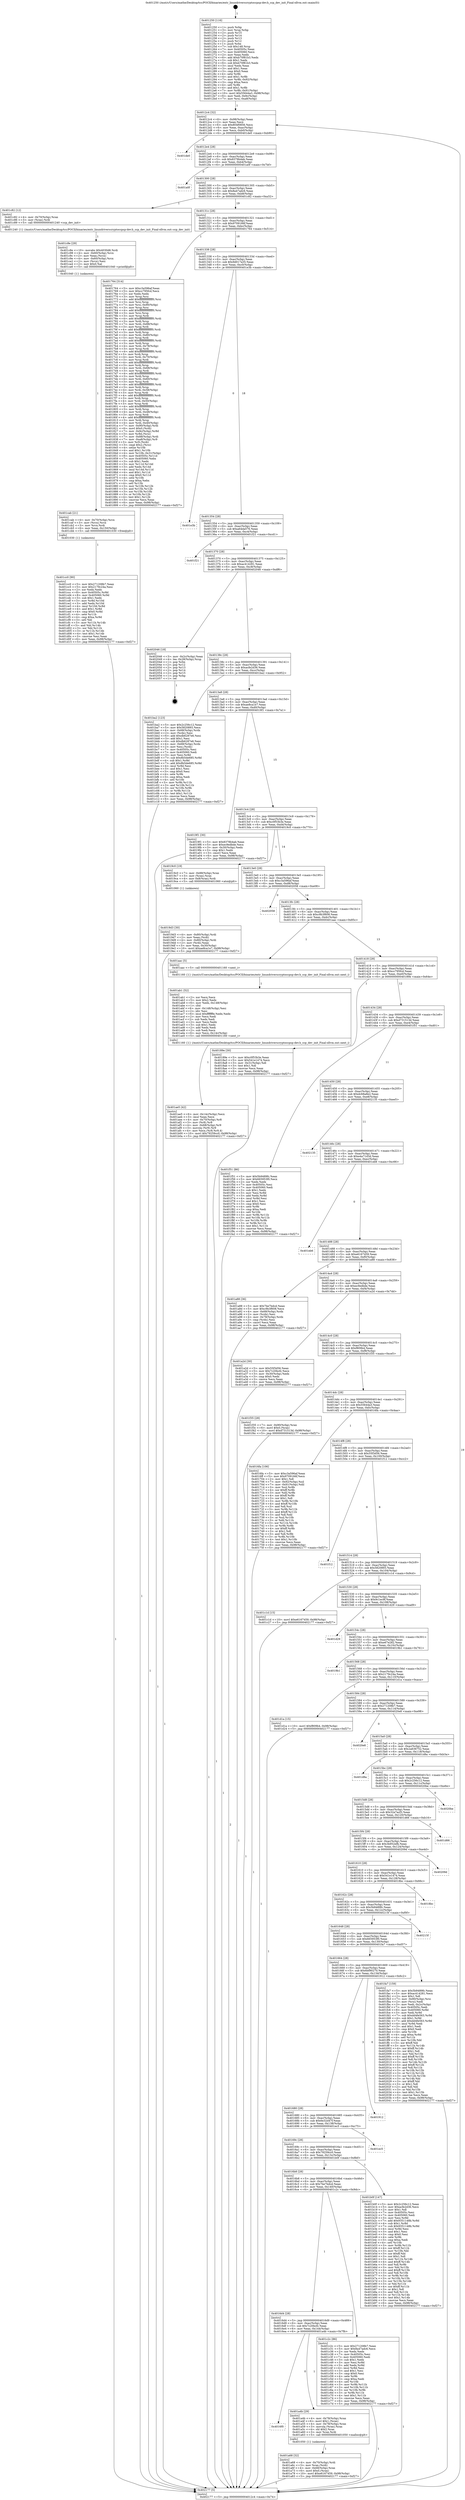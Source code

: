 digraph "0x401250" {
  label = "0x401250 (/mnt/c/Users/mathe/Desktop/tcc/POCII/binaries/extr_linuxdriverscryptoccpsp-dev.h_ccp_dev_init_Final-ollvm.out::main(0))"
  labelloc = "t"
  node[shape=record]

  Entry [label="",width=0.3,height=0.3,shape=circle,fillcolor=black,style=filled]
  "0x4012c4" [label="{
     0x4012c4 [32]\l
     | [instrs]\l
     &nbsp;&nbsp;0x4012c4 \<+6\>: mov -0x98(%rbp),%eax\l
     &nbsp;&nbsp;0x4012ca \<+2\>: mov %eax,%ecx\l
     &nbsp;&nbsp;0x4012cc \<+6\>: sub $0x804f0856,%ecx\l
     &nbsp;&nbsp;0x4012d2 \<+6\>: mov %eax,-0xac(%rbp)\l
     &nbsp;&nbsp;0x4012d8 \<+6\>: mov %ecx,-0xb0(%rbp)\l
     &nbsp;&nbsp;0x4012de \<+6\>: je 0000000000401de0 \<main+0xb90\>\l
  }"]
  "0x401de0" [label="{
     0x401de0\l
  }", style=dashed]
  "0x4012e4" [label="{
     0x4012e4 [28]\l
     | [instrs]\l
     &nbsp;&nbsp;0x4012e4 \<+5\>: jmp 00000000004012e9 \<main+0x99\>\l
     &nbsp;&nbsp;0x4012e9 \<+6\>: mov -0xac(%rbp),%eax\l
     &nbsp;&nbsp;0x4012ef \<+5\>: sub $0x8378b4ab,%eax\l
     &nbsp;&nbsp;0x4012f4 \<+6\>: mov %eax,-0xb4(%rbp)\l
     &nbsp;&nbsp;0x4012fa \<+6\>: je 0000000000401a0f \<main+0x7bf\>\l
  }"]
  Exit [label="",width=0.3,height=0.3,shape=circle,fillcolor=black,style=filled,peripheries=2]
  "0x401a0f" [label="{
     0x401a0f\l
  }", style=dashed]
  "0x401300" [label="{
     0x401300 [28]\l
     | [instrs]\l
     &nbsp;&nbsp;0x401300 \<+5\>: jmp 0000000000401305 \<main+0xb5\>\l
     &nbsp;&nbsp;0x401305 \<+6\>: mov -0xac(%rbp),%eax\l
     &nbsp;&nbsp;0x40130b \<+5\>: sub $0x8a47adc6,%eax\l
     &nbsp;&nbsp;0x401310 \<+6\>: mov %eax,-0xb8(%rbp)\l
     &nbsp;&nbsp;0x401316 \<+6\>: je 0000000000401c82 \<main+0xa32\>\l
  }"]
  "0x401cc0" [label="{
     0x401cc0 [90]\l
     | [instrs]\l
     &nbsp;&nbsp;0x401cc0 \<+5\>: mov $0x271208b7,%eax\l
     &nbsp;&nbsp;0x401cc5 \<+5\>: mov $0x2179c24a,%esi\l
     &nbsp;&nbsp;0x401cca \<+2\>: xor %edx,%edx\l
     &nbsp;&nbsp;0x401ccc \<+8\>: mov 0x40505c,%r8d\l
     &nbsp;&nbsp;0x401cd4 \<+8\>: mov 0x405060,%r9d\l
     &nbsp;&nbsp;0x401cdc \<+3\>: sub $0x1,%edx\l
     &nbsp;&nbsp;0x401cdf \<+3\>: mov %r8d,%r10d\l
     &nbsp;&nbsp;0x401ce2 \<+3\>: add %edx,%r10d\l
     &nbsp;&nbsp;0x401ce5 \<+4\>: imul %r10d,%r8d\l
     &nbsp;&nbsp;0x401ce9 \<+4\>: and $0x1,%r8d\l
     &nbsp;&nbsp;0x401ced \<+4\>: cmp $0x0,%r8d\l
     &nbsp;&nbsp;0x401cf1 \<+4\>: sete %r11b\l
     &nbsp;&nbsp;0x401cf5 \<+4\>: cmp $0xa,%r9d\l
     &nbsp;&nbsp;0x401cf9 \<+3\>: setl %bl\l
     &nbsp;&nbsp;0x401cfc \<+3\>: mov %r11b,%r14b\l
     &nbsp;&nbsp;0x401cff \<+3\>: and %bl,%r14b\l
     &nbsp;&nbsp;0x401d02 \<+3\>: xor %bl,%r11b\l
     &nbsp;&nbsp;0x401d05 \<+3\>: or %r11b,%r14b\l
     &nbsp;&nbsp;0x401d08 \<+4\>: test $0x1,%r14b\l
     &nbsp;&nbsp;0x401d0c \<+3\>: cmovne %esi,%eax\l
     &nbsp;&nbsp;0x401d0f \<+6\>: mov %eax,-0x98(%rbp)\l
     &nbsp;&nbsp;0x401d15 \<+5\>: jmp 0000000000402177 \<main+0xf27\>\l
  }"]
  "0x401c82" [label="{
     0x401c82 [12]\l
     | [instrs]\l
     &nbsp;&nbsp;0x401c82 \<+4\>: mov -0x70(%rbp),%rax\l
     &nbsp;&nbsp;0x401c86 \<+3\>: mov (%rax),%rdi\l
     &nbsp;&nbsp;0x401c89 \<+5\>: call 0000000000401240 \<ccp_dev_init\>\l
     | [calls]\l
     &nbsp;&nbsp;0x401240 \{1\} (/mnt/c/Users/mathe/Desktop/tcc/POCII/binaries/extr_linuxdriverscryptoccpsp-dev.h_ccp_dev_init_Final-ollvm.out::ccp_dev_init)\l
  }"]
  "0x40131c" [label="{
     0x40131c [28]\l
     | [instrs]\l
     &nbsp;&nbsp;0x40131c \<+5\>: jmp 0000000000401321 \<main+0xd1\>\l
     &nbsp;&nbsp;0x401321 \<+6\>: mov -0xac(%rbp),%eax\l
     &nbsp;&nbsp;0x401327 \<+5\>: sub $0x9709166f,%eax\l
     &nbsp;&nbsp;0x40132c \<+6\>: mov %eax,-0xbc(%rbp)\l
     &nbsp;&nbsp;0x401332 \<+6\>: je 0000000000401764 \<main+0x514\>\l
  }"]
  "0x401cab" [label="{
     0x401cab [21]\l
     | [instrs]\l
     &nbsp;&nbsp;0x401cab \<+4\>: mov -0x70(%rbp),%rcx\l
     &nbsp;&nbsp;0x401caf \<+3\>: mov (%rcx),%rcx\l
     &nbsp;&nbsp;0x401cb2 \<+3\>: mov %rcx,%rdi\l
     &nbsp;&nbsp;0x401cb5 \<+6\>: mov %eax,-0x150(%rbp)\l
     &nbsp;&nbsp;0x401cbb \<+5\>: call 0000000000401030 \<free@plt\>\l
     | [calls]\l
     &nbsp;&nbsp;0x401030 \{1\} (unknown)\l
  }"]
  "0x401764" [label="{
     0x401764 [314]\l
     | [instrs]\l
     &nbsp;&nbsp;0x401764 \<+5\>: mov $0xc3a596af,%eax\l
     &nbsp;&nbsp;0x401769 \<+5\>: mov $0xcc795fcd,%ecx\l
     &nbsp;&nbsp;0x40176e \<+2\>: xor %edx,%edx\l
     &nbsp;&nbsp;0x401770 \<+3\>: mov %rsp,%rsi\l
     &nbsp;&nbsp;0x401773 \<+4\>: add $0xfffffffffffffff0,%rsi\l
     &nbsp;&nbsp;0x401777 \<+3\>: mov %rsi,%rsp\l
     &nbsp;&nbsp;0x40177a \<+7\>: mov %rsi,-0x90(%rbp)\l
     &nbsp;&nbsp;0x401781 \<+3\>: mov %rsp,%rsi\l
     &nbsp;&nbsp;0x401784 \<+4\>: add $0xfffffffffffffff0,%rsi\l
     &nbsp;&nbsp;0x401788 \<+3\>: mov %rsi,%rsp\l
     &nbsp;&nbsp;0x40178b \<+3\>: mov %rsp,%rdi\l
     &nbsp;&nbsp;0x40178e \<+4\>: add $0xfffffffffffffff0,%rdi\l
     &nbsp;&nbsp;0x401792 \<+3\>: mov %rdi,%rsp\l
     &nbsp;&nbsp;0x401795 \<+7\>: mov %rdi,-0x88(%rbp)\l
     &nbsp;&nbsp;0x40179c \<+3\>: mov %rsp,%rdi\l
     &nbsp;&nbsp;0x40179f \<+4\>: add $0xfffffffffffffff0,%rdi\l
     &nbsp;&nbsp;0x4017a3 \<+3\>: mov %rdi,%rsp\l
     &nbsp;&nbsp;0x4017a6 \<+4\>: mov %rdi,-0x80(%rbp)\l
     &nbsp;&nbsp;0x4017aa \<+3\>: mov %rsp,%rdi\l
     &nbsp;&nbsp;0x4017ad \<+4\>: add $0xfffffffffffffff0,%rdi\l
     &nbsp;&nbsp;0x4017b1 \<+3\>: mov %rdi,%rsp\l
     &nbsp;&nbsp;0x4017b4 \<+4\>: mov %rdi,-0x78(%rbp)\l
     &nbsp;&nbsp;0x4017b8 \<+3\>: mov %rsp,%rdi\l
     &nbsp;&nbsp;0x4017bb \<+4\>: add $0xfffffffffffffff0,%rdi\l
     &nbsp;&nbsp;0x4017bf \<+3\>: mov %rdi,%rsp\l
     &nbsp;&nbsp;0x4017c2 \<+4\>: mov %rdi,-0x70(%rbp)\l
     &nbsp;&nbsp;0x4017c6 \<+3\>: mov %rsp,%rdi\l
     &nbsp;&nbsp;0x4017c9 \<+4\>: add $0xfffffffffffffff0,%rdi\l
     &nbsp;&nbsp;0x4017cd \<+3\>: mov %rdi,%rsp\l
     &nbsp;&nbsp;0x4017d0 \<+4\>: mov %rdi,-0x68(%rbp)\l
     &nbsp;&nbsp;0x4017d4 \<+3\>: mov %rsp,%rdi\l
     &nbsp;&nbsp;0x4017d7 \<+4\>: add $0xfffffffffffffff0,%rdi\l
     &nbsp;&nbsp;0x4017db \<+3\>: mov %rdi,%rsp\l
     &nbsp;&nbsp;0x4017de \<+4\>: mov %rdi,-0x60(%rbp)\l
     &nbsp;&nbsp;0x4017e2 \<+3\>: mov %rsp,%rdi\l
     &nbsp;&nbsp;0x4017e5 \<+4\>: add $0xfffffffffffffff0,%rdi\l
     &nbsp;&nbsp;0x4017e9 \<+3\>: mov %rdi,%rsp\l
     &nbsp;&nbsp;0x4017ec \<+4\>: mov %rdi,-0x58(%rbp)\l
     &nbsp;&nbsp;0x4017f0 \<+3\>: mov %rsp,%rdi\l
     &nbsp;&nbsp;0x4017f3 \<+4\>: add $0xfffffffffffffff0,%rdi\l
     &nbsp;&nbsp;0x4017f7 \<+3\>: mov %rdi,%rsp\l
     &nbsp;&nbsp;0x4017fa \<+4\>: mov %rdi,-0x50(%rbp)\l
     &nbsp;&nbsp;0x4017fe \<+3\>: mov %rsp,%rdi\l
     &nbsp;&nbsp;0x401801 \<+4\>: add $0xfffffffffffffff0,%rdi\l
     &nbsp;&nbsp;0x401805 \<+3\>: mov %rdi,%rsp\l
     &nbsp;&nbsp;0x401808 \<+4\>: mov %rdi,-0x48(%rbp)\l
     &nbsp;&nbsp;0x40180c \<+3\>: mov %rsp,%rdi\l
     &nbsp;&nbsp;0x40180f \<+4\>: add $0xfffffffffffffff0,%rdi\l
     &nbsp;&nbsp;0x401813 \<+3\>: mov %rdi,%rsp\l
     &nbsp;&nbsp;0x401816 \<+4\>: mov %rdi,-0x40(%rbp)\l
     &nbsp;&nbsp;0x40181a \<+7\>: mov -0x90(%rbp),%rdi\l
     &nbsp;&nbsp;0x401821 \<+6\>: movl $0x0,(%rdi)\l
     &nbsp;&nbsp;0x401827 \<+7\>: mov -0x9c(%rbp),%r8d\l
     &nbsp;&nbsp;0x40182e \<+3\>: mov %r8d,(%rsi)\l
     &nbsp;&nbsp;0x401831 \<+7\>: mov -0x88(%rbp),%rdi\l
     &nbsp;&nbsp;0x401838 \<+7\>: mov -0xa8(%rbp),%r9\l
     &nbsp;&nbsp;0x40183f \<+3\>: mov %r9,(%rdi)\l
     &nbsp;&nbsp;0x401842 \<+3\>: cmpl $0x2,(%rsi)\l
     &nbsp;&nbsp;0x401845 \<+4\>: setne %r10b\l
     &nbsp;&nbsp;0x401849 \<+4\>: and $0x1,%r10b\l
     &nbsp;&nbsp;0x40184d \<+4\>: mov %r10b,-0x31(%rbp)\l
     &nbsp;&nbsp;0x401851 \<+8\>: mov 0x40505c,%r11d\l
     &nbsp;&nbsp;0x401859 \<+7\>: mov 0x405060,%ebx\l
     &nbsp;&nbsp;0x401860 \<+3\>: sub $0x1,%edx\l
     &nbsp;&nbsp;0x401863 \<+3\>: mov %r11d,%r14d\l
     &nbsp;&nbsp;0x401866 \<+3\>: add %edx,%r14d\l
     &nbsp;&nbsp;0x401869 \<+4\>: imul %r14d,%r11d\l
     &nbsp;&nbsp;0x40186d \<+4\>: and $0x1,%r11d\l
     &nbsp;&nbsp;0x401871 \<+4\>: cmp $0x0,%r11d\l
     &nbsp;&nbsp;0x401875 \<+4\>: sete %r10b\l
     &nbsp;&nbsp;0x401879 \<+3\>: cmp $0xa,%ebx\l
     &nbsp;&nbsp;0x40187c \<+4\>: setl %r15b\l
     &nbsp;&nbsp;0x401880 \<+3\>: mov %r10b,%r12b\l
     &nbsp;&nbsp;0x401883 \<+3\>: and %r15b,%r12b\l
     &nbsp;&nbsp;0x401886 \<+3\>: xor %r15b,%r10b\l
     &nbsp;&nbsp;0x401889 \<+3\>: or %r10b,%r12b\l
     &nbsp;&nbsp;0x40188c \<+4\>: test $0x1,%r12b\l
     &nbsp;&nbsp;0x401890 \<+3\>: cmovne %ecx,%eax\l
     &nbsp;&nbsp;0x401893 \<+6\>: mov %eax,-0x98(%rbp)\l
     &nbsp;&nbsp;0x401899 \<+5\>: jmp 0000000000402177 \<main+0xf27\>\l
  }"]
  "0x401338" [label="{
     0x401338 [28]\l
     | [instrs]\l
     &nbsp;&nbsp;0x401338 \<+5\>: jmp 000000000040133d \<main+0xed\>\l
     &nbsp;&nbsp;0x40133d \<+6\>: mov -0xac(%rbp),%eax\l
     &nbsp;&nbsp;0x401343 \<+5\>: sub $0x9d017a35,%eax\l
     &nbsp;&nbsp;0x401348 \<+6\>: mov %eax,-0xc0(%rbp)\l
     &nbsp;&nbsp;0x40134e \<+6\>: je 0000000000401e3b \<main+0xbeb\>\l
  }"]
  "0x401c8e" [label="{
     0x401c8e [29]\l
     | [instrs]\l
     &nbsp;&nbsp;0x401c8e \<+10\>: movabs $0x4030d6,%rdi\l
     &nbsp;&nbsp;0x401c98 \<+4\>: mov -0x60(%rbp),%rcx\l
     &nbsp;&nbsp;0x401c9c \<+2\>: mov %eax,(%rcx)\l
     &nbsp;&nbsp;0x401c9e \<+4\>: mov -0x60(%rbp),%rcx\l
     &nbsp;&nbsp;0x401ca2 \<+2\>: mov (%rcx),%esi\l
     &nbsp;&nbsp;0x401ca4 \<+2\>: mov $0x0,%al\l
     &nbsp;&nbsp;0x401ca6 \<+5\>: call 0000000000401040 \<printf@plt\>\l
     | [calls]\l
     &nbsp;&nbsp;0x401040 \{1\} (unknown)\l
  }"]
  "0x401e3b" [label="{
     0x401e3b\l
  }", style=dashed]
  "0x401354" [label="{
     0x401354 [28]\l
     | [instrs]\l
     &nbsp;&nbsp;0x401354 \<+5\>: jmp 0000000000401359 \<main+0x109\>\l
     &nbsp;&nbsp;0x401359 \<+6\>: mov -0xac(%rbp),%eax\l
     &nbsp;&nbsp;0x40135f \<+5\>: sub $0xa64da576,%eax\l
     &nbsp;&nbsp;0x401364 \<+6\>: mov %eax,-0xc4(%rbp)\l
     &nbsp;&nbsp;0x40136a \<+6\>: je 0000000000401f21 \<main+0xcd1\>\l
  }"]
  "0x401ae5" [label="{
     0x401ae5 [42]\l
     | [instrs]\l
     &nbsp;&nbsp;0x401ae5 \<+6\>: mov -0x14c(%rbp),%ecx\l
     &nbsp;&nbsp;0x401aeb \<+3\>: imul %eax,%ecx\l
     &nbsp;&nbsp;0x401aee \<+4\>: mov -0x70(%rbp),%r8\l
     &nbsp;&nbsp;0x401af2 \<+3\>: mov (%r8),%r8\l
     &nbsp;&nbsp;0x401af5 \<+4\>: mov -0x68(%rbp),%r9\l
     &nbsp;&nbsp;0x401af9 \<+3\>: movslq (%r9),%r9\l
     &nbsp;&nbsp;0x401afc \<+4\>: mov %ecx,(%r8,%r9,4)\l
     &nbsp;&nbsp;0x401b00 \<+10\>: movl $0x79259cc0,-0x98(%rbp)\l
     &nbsp;&nbsp;0x401b0a \<+5\>: jmp 0000000000402177 \<main+0xf27\>\l
  }"]
  "0x401f21" [label="{
     0x401f21\l
  }", style=dashed]
  "0x401370" [label="{
     0x401370 [28]\l
     | [instrs]\l
     &nbsp;&nbsp;0x401370 \<+5\>: jmp 0000000000401375 \<main+0x125\>\l
     &nbsp;&nbsp;0x401375 \<+6\>: mov -0xac(%rbp),%eax\l
     &nbsp;&nbsp;0x40137b \<+5\>: sub $0xac414281,%eax\l
     &nbsp;&nbsp;0x401380 \<+6\>: mov %eax,-0xc8(%rbp)\l
     &nbsp;&nbsp;0x401386 \<+6\>: je 0000000000402046 \<main+0xdf6\>\l
  }"]
  "0x401ab1" [label="{
     0x401ab1 [52]\l
     | [instrs]\l
     &nbsp;&nbsp;0x401ab1 \<+2\>: xor %ecx,%ecx\l
     &nbsp;&nbsp;0x401ab3 \<+5\>: mov $0x2,%edx\l
     &nbsp;&nbsp;0x401ab8 \<+6\>: mov %edx,-0x148(%rbp)\l
     &nbsp;&nbsp;0x401abe \<+1\>: cltd\l
     &nbsp;&nbsp;0x401abf \<+6\>: mov -0x148(%rbp),%esi\l
     &nbsp;&nbsp;0x401ac5 \<+2\>: idiv %esi\l
     &nbsp;&nbsp;0x401ac7 \<+6\>: imul $0xfffffffe,%edx,%edx\l
     &nbsp;&nbsp;0x401acd \<+2\>: mov %ecx,%edi\l
     &nbsp;&nbsp;0x401acf \<+2\>: sub %edx,%edi\l
     &nbsp;&nbsp;0x401ad1 \<+2\>: mov %ecx,%edx\l
     &nbsp;&nbsp;0x401ad3 \<+3\>: sub $0x1,%edx\l
     &nbsp;&nbsp;0x401ad6 \<+2\>: add %edx,%edi\l
     &nbsp;&nbsp;0x401ad8 \<+2\>: sub %edi,%ecx\l
     &nbsp;&nbsp;0x401ada \<+6\>: mov %ecx,-0x14c(%rbp)\l
     &nbsp;&nbsp;0x401ae0 \<+5\>: call 0000000000401160 \<next_i\>\l
     | [calls]\l
     &nbsp;&nbsp;0x401160 \{1\} (/mnt/c/Users/mathe/Desktop/tcc/POCII/binaries/extr_linuxdriverscryptoccpsp-dev.h_ccp_dev_init_Final-ollvm.out::next_i)\l
  }"]
  "0x402046" [label="{
     0x402046 [18]\l
     | [instrs]\l
     &nbsp;&nbsp;0x402046 \<+3\>: mov -0x2c(%rbp),%eax\l
     &nbsp;&nbsp;0x402049 \<+4\>: lea -0x28(%rbp),%rsp\l
     &nbsp;&nbsp;0x40204d \<+1\>: pop %rbx\l
     &nbsp;&nbsp;0x40204e \<+2\>: pop %r12\l
     &nbsp;&nbsp;0x402050 \<+2\>: pop %r13\l
     &nbsp;&nbsp;0x402052 \<+2\>: pop %r14\l
     &nbsp;&nbsp;0x402054 \<+2\>: pop %r15\l
     &nbsp;&nbsp;0x402056 \<+1\>: pop %rbp\l
     &nbsp;&nbsp;0x402057 \<+1\>: ret\l
  }"]
  "0x40138c" [label="{
     0x40138c [28]\l
     | [instrs]\l
     &nbsp;&nbsp;0x40138c \<+5\>: jmp 0000000000401391 \<main+0x141\>\l
     &nbsp;&nbsp;0x401391 \<+6\>: mov -0xac(%rbp),%eax\l
     &nbsp;&nbsp;0x401397 \<+5\>: sub $0xacfe2d36,%eax\l
     &nbsp;&nbsp;0x40139c \<+6\>: mov %eax,-0xcc(%rbp)\l
     &nbsp;&nbsp;0x4013a2 \<+6\>: je 0000000000401ba2 \<main+0x952\>\l
  }"]
  "0x401a68" [label="{
     0x401a68 [32]\l
     | [instrs]\l
     &nbsp;&nbsp;0x401a68 \<+4\>: mov -0x70(%rbp),%rdi\l
     &nbsp;&nbsp;0x401a6c \<+3\>: mov %rax,(%rdi)\l
     &nbsp;&nbsp;0x401a6f \<+4\>: mov -0x68(%rbp),%rax\l
     &nbsp;&nbsp;0x401a73 \<+6\>: movl $0x0,(%rax)\l
     &nbsp;&nbsp;0x401a79 \<+10\>: movl $0xe6167459,-0x98(%rbp)\l
     &nbsp;&nbsp;0x401a83 \<+5\>: jmp 0000000000402177 \<main+0xf27\>\l
  }"]
  "0x401ba2" [label="{
     0x401ba2 [123]\l
     | [instrs]\l
     &nbsp;&nbsp;0x401ba2 \<+5\>: mov $0x2c256c12,%eax\l
     &nbsp;&nbsp;0x401ba7 \<+5\>: mov $0x5820893,%ecx\l
     &nbsp;&nbsp;0x401bac \<+4\>: mov -0x68(%rbp),%rdx\l
     &nbsp;&nbsp;0x401bb0 \<+2\>: mov (%rdx),%esi\l
     &nbsp;&nbsp;0x401bb2 \<+6\>: add $0xdb6287e6,%esi\l
     &nbsp;&nbsp;0x401bb8 \<+3\>: add $0x1,%esi\l
     &nbsp;&nbsp;0x401bbb \<+6\>: sub $0xdb6287e6,%esi\l
     &nbsp;&nbsp;0x401bc1 \<+4\>: mov -0x68(%rbp),%rdx\l
     &nbsp;&nbsp;0x401bc5 \<+2\>: mov %esi,(%rdx)\l
     &nbsp;&nbsp;0x401bc7 \<+7\>: mov 0x40505c,%esi\l
     &nbsp;&nbsp;0x401bce \<+7\>: mov 0x405060,%edi\l
     &nbsp;&nbsp;0x401bd5 \<+3\>: mov %esi,%r8d\l
     &nbsp;&nbsp;0x401bd8 \<+7\>: sub $0x8b5de685,%r8d\l
     &nbsp;&nbsp;0x401bdf \<+4\>: sub $0x1,%r8d\l
     &nbsp;&nbsp;0x401be3 \<+7\>: add $0x8b5de685,%r8d\l
     &nbsp;&nbsp;0x401bea \<+4\>: imul %r8d,%esi\l
     &nbsp;&nbsp;0x401bee \<+3\>: and $0x1,%esi\l
     &nbsp;&nbsp;0x401bf1 \<+3\>: cmp $0x0,%esi\l
     &nbsp;&nbsp;0x401bf4 \<+4\>: sete %r9b\l
     &nbsp;&nbsp;0x401bf8 \<+3\>: cmp $0xa,%edi\l
     &nbsp;&nbsp;0x401bfb \<+4\>: setl %r10b\l
     &nbsp;&nbsp;0x401bff \<+3\>: mov %r9b,%r11b\l
     &nbsp;&nbsp;0x401c02 \<+3\>: and %r10b,%r11b\l
     &nbsp;&nbsp;0x401c05 \<+3\>: xor %r10b,%r9b\l
     &nbsp;&nbsp;0x401c08 \<+3\>: or %r9b,%r11b\l
     &nbsp;&nbsp;0x401c0b \<+4\>: test $0x1,%r11b\l
     &nbsp;&nbsp;0x401c0f \<+3\>: cmovne %ecx,%eax\l
     &nbsp;&nbsp;0x401c12 \<+6\>: mov %eax,-0x98(%rbp)\l
     &nbsp;&nbsp;0x401c18 \<+5\>: jmp 0000000000402177 \<main+0xf27\>\l
  }"]
  "0x4013a8" [label="{
     0x4013a8 [28]\l
     | [instrs]\l
     &nbsp;&nbsp;0x4013a8 \<+5\>: jmp 00000000004013ad \<main+0x15d\>\l
     &nbsp;&nbsp;0x4013ad \<+6\>: mov -0xac(%rbp),%eax\l
     &nbsp;&nbsp;0x4013b3 \<+5\>: sub $0xae8ca1e7,%eax\l
     &nbsp;&nbsp;0x4013b8 \<+6\>: mov %eax,-0xd0(%rbp)\l
     &nbsp;&nbsp;0x4013be \<+6\>: je 00000000004019f1 \<main+0x7a1\>\l
  }"]
  "0x4016f0" [label="{
     0x4016f0\l
  }", style=dashed]
  "0x4019f1" [label="{
     0x4019f1 [30]\l
     | [instrs]\l
     &nbsp;&nbsp;0x4019f1 \<+5\>: mov $0x8378b4ab,%eax\l
     &nbsp;&nbsp;0x4019f6 \<+5\>: mov $0xec9edbde,%ecx\l
     &nbsp;&nbsp;0x4019fb \<+3\>: mov -0x30(%rbp),%edx\l
     &nbsp;&nbsp;0x4019fe \<+3\>: cmp $0x1,%edx\l
     &nbsp;&nbsp;0x401a01 \<+3\>: cmovl %ecx,%eax\l
     &nbsp;&nbsp;0x401a04 \<+6\>: mov %eax,-0x98(%rbp)\l
     &nbsp;&nbsp;0x401a0a \<+5\>: jmp 0000000000402177 \<main+0xf27\>\l
  }"]
  "0x4013c4" [label="{
     0x4013c4 [28]\l
     | [instrs]\l
     &nbsp;&nbsp;0x4013c4 \<+5\>: jmp 00000000004013c9 \<main+0x179\>\l
     &nbsp;&nbsp;0x4013c9 \<+6\>: mov -0xac(%rbp),%eax\l
     &nbsp;&nbsp;0x4013cf \<+5\>: sub $0xc0f53b3e,%eax\l
     &nbsp;&nbsp;0x4013d4 \<+6\>: mov %eax,-0xd4(%rbp)\l
     &nbsp;&nbsp;0x4013da \<+6\>: je 00000000004019c0 \<main+0x770\>\l
  }"]
  "0x401a4b" [label="{
     0x401a4b [29]\l
     | [instrs]\l
     &nbsp;&nbsp;0x401a4b \<+4\>: mov -0x78(%rbp),%rax\l
     &nbsp;&nbsp;0x401a4f \<+6\>: movl $0x1,(%rax)\l
     &nbsp;&nbsp;0x401a55 \<+4\>: mov -0x78(%rbp),%rax\l
     &nbsp;&nbsp;0x401a59 \<+3\>: movslq (%rax),%rax\l
     &nbsp;&nbsp;0x401a5c \<+4\>: shl $0x2,%rax\l
     &nbsp;&nbsp;0x401a60 \<+3\>: mov %rax,%rdi\l
     &nbsp;&nbsp;0x401a63 \<+5\>: call 0000000000401050 \<malloc@plt\>\l
     | [calls]\l
     &nbsp;&nbsp;0x401050 \{1\} (unknown)\l
  }"]
  "0x4019c0" [label="{
     0x4019c0 [19]\l
     | [instrs]\l
     &nbsp;&nbsp;0x4019c0 \<+7\>: mov -0x88(%rbp),%rax\l
     &nbsp;&nbsp;0x4019c7 \<+3\>: mov (%rax),%rax\l
     &nbsp;&nbsp;0x4019ca \<+4\>: mov 0x8(%rax),%rdi\l
     &nbsp;&nbsp;0x4019ce \<+5\>: call 0000000000401060 \<atoi@plt\>\l
     | [calls]\l
     &nbsp;&nbsp;0x401060 \{1\} (unknown)\l
  }"]
  "0x4013e0" [label="{
     0x4013e0 [28]\l
     | [instrs]\l
     &nbsp;&nbsp;0x4013e0 \<+5\>: jmp 00000000004013e5 \<main+0x195\>\l
     &nbsp;&nbsp;0x4013e5 \<+6\>: mov -0xac(%rbp),%eax\l
     &nbsp;&nbsp;0x4013eb \<+5\>: sub $0xc3a596af,%eax\l
     &nbsp;&nbsp;0x4013f0 \<+6\>: mov %eax,-0xd8(%rbp)\l
     &nbsp;&nbsp;0x4013f6 \<+6\>: je 0000000000402058 \<main+0xe08\>\l
  }"]
  "0x4016d4" [label="{
     0x4016d4 [28]\l
     | [instrs]\l
     &nbsp;&nbsp;0x4016d4 \<+5\>: jmp 00000000004016d9 \<main+0x489\>\l
     &nbsp;&nbsp;0x4016d9 \<+6\>: mov -0xac(%rbp),%eax\l
     &nbsp;&nbsp;0x4016df \<+5\>: sub $0x7c20bcfc,%eax\l
     &nbsp;&nbsp;0x4016e4 \<+6\>: mov %eax,-0x144(%rbp)\l
     &nbsp;&nbsp;0x4016ea \<+6\>: je 0000000000401a4b \<main+0x7fb\>\l
  }"]
  "0x402058" [label="{
     0x402058\l
  }", style=dashed]
  "0x4013fc" [label="{
     0x4013fc [28]\l
     | [instrs]\l
     &nbsp;&nbsp;0x4013fc \<+5\>: jmp 0000000000401401 \<main+0x1b1\>\l
     &nbsp;&nbsp;0x401401 \<+6\>: mov -0xac(%rbp),%eax\l
     &nbsp;&nbsp;0x401407 \<+5\>: sub $0xc9b3f608,%eax\l
     &nbsp;&nbsp;0x40140c \<+6\>: mov %eax,-0xdc(%rbp)\l
     &nbsp;&nbsp;0x401412 \<+6\>: je 0000000000401aac \<main+0x85c\>\l
  }"]
  "0x401c2c" [label="{
     0x401c2c [86]\l
     | [instrs]\l
     &nbsp;&nbsp;0x401c2c \<+5\>: mov $0x271208b7,%eax\l
     &nbsp;&nbsp;0x401c31 \<+5\>: mov $0x8a47adc6,%ecx\l
     &nbsp;&nbsp;0x401c36 \<+2\>: xor %edx,%edx\l
     &nbsp;&nbsp;0x401c38 \<+7\>: mov 0x40505c,%esi\l
     &nbsp;&nbsp;0x401c3f \<+7\>: mov 0x405060,%edi\l
     &nbsp;&nbsp;0x401c46 \<+3\>: sub $0x1,%edx\l
     &nbsp;&nbsp;0x401c49 \<+3\>: mov %esi,%r8d\l
     &nbsp;&nbsp;0x401c4c \<+3\>: add %edx,%r8d\l
     &nbsp;&nbsp;0x401c4f \<+4\>: imul %r8d,%esi\l
     &nbsp;&nbsp;0x401c53 \<+3\>: and $0x1,%esi\l
     &nbsp;&nbsp;0x401c56 \<+3\>: cmp $0x0,%esi\l
     &nbsp;&nbsp;0x401c59 \<+4\>: sete %r9b\l
     &nbsp;&nbsp;0x401c5d \<+3\>: cmp $0xa,%edi\l
     &nbsp;&nbsp;0x401c60 \<+4\>: setl %r10b\l
     &nbsp;&nbsp;0x401c64 \<+3\>: mov %r9b,%r11b\l
     &nbsp;&nbsp;0x401c67 \<+3\>: and %r10b,%r11b\l
     &nbsp;&nbsp;0x401c6a \<+3\>: xor %r10b,%r9b\l
     &nbsp;&nbsp;0x401c6d \<+3\>: or %r9b,%r11b\l
     &nbsp;&nbsp;0x401c70 \<+4\>: test $0x1,%r11b\l
     &nbsp;&nbsp;0x401c74 \<+3\>: cmovne %ecx,%eax\l
     &nbsp;&nbsp;0x401c77 \<+6\>: mov %eax,-0x98(%rbp)\l
     &nbsp;&nbsp;0x401c7d \<+5\>: jmp 0000000000402177 \<main+0xf27\>\l
  }"]
  "0x401aac" [label="{
     0x401aac [5]\l
     | [instrs]\l
     &nbsp;&nbsp;0x401aac \<+5\>: call 0000000000401160 \<next_i\>\l
     | [calls]\l
     &nbsp;&nbsp;0x401160 \{1\} (/mnt/c/Users/mathe/Desktop/tcc/POCII/binaries/extr_linuxdriverscryptoccpsp-dev.h_ccp_dev_init_Final-ollvm.out::next_i)\l
  }"]
  "0x401418" [label="{
     0x401418 [28]\l
     | [instrs]\l
     &nbsp;&nbsp;0x401418 \<+5\>: jmp 000000000040141d \<main+0x1cd\>\l
     &nbsp;&nbsp;0x40141d \<+6\>: mov -0xac(%rbp),%eax\l
     &nbsp;&nbsp;0x401423 \<+5\>: sub $0xcc795fcd,%eax\l
     &nbsp;&nbsp;0x401428 \<+6\>: mov %eax,-0xe0(%rbp)\l
     &nbsp;&nbsp;0x40142e \<+6\>: je 000000000040189e \<main+0x64e\>\l
  }"]
  "0x4016b8" [label="{
     0x4016b8 [28]\l
     | [instrs]\l
     &nbsp;&nbsp;0x4016b8 \<+5\>: jmp 00000000004016bd \<main+0x46d\>\l
     &nbsp;&nbsp;0x4016bd \<+6\>: mov -0xac(%rbp),%eax\l
     &nbsp;&nbsp;0x4016c3 \<+5\>: sub $0x7be7bdcd,%eax\l
     &nbsp;&nbsp;0x4016c8 \<+6\>: mov %eax,-0x140(%rbp)\l
     &nbsp;&nbsp;0x4016ce \<+6\>: je 0000000000401c2c \<main+0x9dc\>\l
  }"]
  "0x40189e" [label="{
     0x40189e [30]\l
     | [instrs]\l
     &nbsp;&nbsp;0x40189e \<+5\>: mov $0xc0f53b3e,%eax\l
     &nbsp;&nbsp;0x4018a3 \<+5\>: mov $0x541e1474,%ecx\l
     &nbsp;&nbsp;0x4018a8 \<+3\>: mov -0x31(%rbp),%dl\l
     &nbsp;&nbsp;0x4018ab \<+3\>: test $0x1,%dl\l
     &nbsp;&nbsp;0x4018ae \<+3\>: cmovne %ecx,%eax\l
     &nbsp;&nbsp;0x4018b1 \<+6\>: mov %eax,-0x98(%rbp)\l
     &nbsp;&nbsp;0x4018b7 \<+5\>: jmp 0000000000402177 \<main+0xf27\>\l
  }"]
  "0x401434" [label="{
     0x401434 [28]\l
     | [instrs]\l
     &nbsp;&nbsp;0x401434 \<+5\>: jmp 0000000000401439 \<main+0x1e9\>\l
     &nbsp;&nbsp;0x401439 \<+6\>: mov -0xac(%rbp),%eax\l
     &nbsp;&nbsp;0x40143f \<+5\>: sub $0xd731513d,%eax\l
     &nbsp;&nbsp;0x401444 \<+6\>: mov %eax,-0xe4(%rbp)\l
     &nbsp;&nbsp;0x40144a \<+6\>: je 0000000000401f51 \<main+0xd01\>\l
  }"]
  "0x401b0f" [label="{
     0x401b0f [147]\l
     | [instrs]\l
     &nbsp;&nbsp;0x401b0f \<+5\>: mov $0x2c256c12,%eax\l
     &nbsp;&nbsp;0x401b14 \<+5\>: mov $0xacfe2d36,%ecx\l
     &nbsp;&nbsp;0x401b19 \<+2\>: mov $0x1,%dl\l
     &nbsp;&nbsp;0x401b1b \<+7\>: mov 0x40505c,%esi\l
     &nbsp;&nbsp;0x401b22 \<+7\>: mov 0x405060,%edi\l
     &nbsp;&nbsp;0x401b29 \<+3\>: mov %esi,%r8d\l
     &nbsp;&nbsp;0x401b2c \<+7\>: add $0x9351148b,%r8d\l
     &nbsp;&nbsp;0x401b33 \<+4\>: sub $0x1,%r8d\l
     &nbsp;&nbsp;0x401b37 \<+7\>: sub $0x9351148b,%r8d\l
     &nbsp;&nbsp;0x401b3e \<+4\>: imul %r8d,%esi\l
     &nbsp;&nbsp;0x401b42 \<+3\>: and $0x1,%esi\l
     &nbsp;&nbsp;0x401b45 \<+3\>: cmp $0x0,%esi\l
     &nbsp;&nbsp;0x401b48 \<+4\>: sete %r9b\l
     &nbsp;&nbsp;0x401b4c \<+3\>: cmp $0xa,%edi\l
     &nbsp;&nbsp;0x401b4f \<+4\>: setl %r10b\l
     &nbsp;&nbsp;0x401b53 \<+3\>: mov %r9b,%r11b\l
     &nbsp;&nbsp;0x401b56 \<+4\>: xor $0xff,%r11b\l
     &nbsp;&nbsp;0x401b5a \<+3\>: mov %r10b,%bl\l
     &nbsp;&nbsp;0x401b5d \<+3\>: xor $0xff,%bl\l
     &nbsp;&nbsp;0x401b60 \<+3\>: xor $0x1,%dl\l
     &nbsp;&nbsp;0x401b63 \<+3\>: mov %r11b,%r14b\l
     &nbsp;&nbsp;0x401b66 \<+4\>: and $0xff,%r14b\l
     &nbsp;&nbsp;0x401b6a \<+3\>: and %dl,%r9b\l
     &nbsp;&nbsp;0x401b6d \<+3\>: mov %bl,%r15b\l
     &nbsp;&nbsp;0x401b70 \<+4\>: and $0xff,%r15b\l
     &nbsp;&nbsp;0x401b74 \<+3\>: and %dl,%r10b\l
     &nbsp;&nbsp;0x401b77 \<+3\>: or %r9b,%r14b\l
     &nbsp;&nbsp;0x401b7a \<+3\>: or %r10b,%r15b\l
     &nbsp;&nbsp;0x401b7d \<+3\>: xor %r15b,%r14b\l
     &nbsp;&nbsp;0x401b80 \<+3\>: or %bl,%r11b\l
     &nbsp;&nbsp;0x401b83 \<+4\>: xor $0xff,%r11b\l
     &nbsp;&nbsp;0x401b87 \<+3\>: or $0x1,%dl\l
     &nbsp;&nbsp;0x401b8a \<+3\>: and %dl,%r11b\l
     &nbsp;&nbsp;0x401b8d \<+3\>: or %r11b,%r14b\l
     &nbsp;&nbsp;0x401b90 \<+4\>: test $0x1,%r14b\l
     &nbsp;&nbsp;0x401b94 \<+3\>: cmovne %ecx,%eax\l
     &nbsp;&nbsp;0x401b97 \<+6\>: mov %eax,-0x98(%rbp)\l
     &nbsp;&nbsp;0x401b9d \<+5\>: jmp 0000000000402177 \<main+0xf27\>\l
  }"]
  "0x401f51" [label="{
     0x401f51 [86]\l
     | [instrs]\l
     &nbsp;&nbsp;0x401f51 \<+5\>: mov $0x5b9489fc,%eax\l
     &nbsp;&nbsp;0x401f56 \<+5\>: mov $0x665953f0,%ecx\l
     &nbsp;&nbsp;0x401f5b \<+2\>: xor %edx,%edx\l
     &nbsp;&nbsp;0x401f5d \<+7\>: mov 0x40505c,%esi\l
     &nbsp;&nbsp;0x401f64 \<+7\>: mov 0x405060,%edi\l
     &nbsp;&nbsp;0x401f6b \<+3\>: sub $0x1,%edx\l
     &nbsp;&nbsp;0x401f6e \<+3\>: mov %esi,%r8d\l
     &nbsp;&nbsp;0x401f71 \<+3\>: add %edx,%r8d\l
     &nbsp;&nbsp;0x401f74 \<+4\>: imul %r8d,%esi\l
     &nbsp;&nbsp;0x401f78 \<+3\>: and $0x1,%esi\l
     &nbsp;&nbsp;0x401f7b \<+3\>: cmp $0x0,%esi\l
     &nbsp;&nbsp;0x401f7e \<+4\>: sete %r9b\l
     &nbsp;&nbsp;0x401f82 \<+3\>: cmp $0xa,%edi\l
     &nbsp;&nbsp;0x401f85 \<+4\>: setl %r10b\l
     &nbsp;&nbsp;0x401f89 \<+3\>: mov %r9b,%r11b\l
     &nbsp;&nbsp;0x401f8c \<+3\>: and %r10b,%r11b\l
     &nbsp;&nbsp;0x401f8f \<+3\>: xor %r10b,%r9b\l
     &nbsp;&nbsp;0x401f92 \<+3\>: or %r9b,%r11b\l
     &nbsp;&nbsp;0x401f95 \<+4\>: test $0x1,%r11b\l
     &nbsp;&nbsp;0x401f99 \<+3\>: cmovne %ecx,%eax\l
     &nbsp;&nbsp;0x401f9c \<+6\>: mov %eax,-0x98(%rbp)\l
     &nbsp;&nbsp;0x401fa2 \<+5\>: jmp 0000000000402177 \<main+0xf27\>\l
  }"]
  "0x401450" [label="{
     0x401450 [28]\l
     | [instrs]\l
     &nbsp;&nbsp;0x401450 \<+5\>: jmp 0000000000401455 \<main+0x205\>\l
     &nbsp;&nbsp;0x401455 \<+6\>: mov -0xac(%rbp),%eax\l
     &nbsp;&nbsp;0x40145b \<+5\>: sub $0xdc68a8e2,%eax\l
     &nbsp;&nbsp;0x401460 \<+6\>: mov %eax,-0xe8(%rbp)\l
     &nbsp;&nbsp;0x401466 \<+6\>: je 0000000000402135 \<main+0xee5\>\l
  }"]
  "0x40169c" [label="{
     0x40169c [28]\l
     | [instrs]\l
     &nbsp;&nbsp;0x40169c \<+5\>: jmp 00000000004016a1 \<main+0x451\>\l
     &nbsp;&nbsp;0x4016a1 \<+6\>: mov -0xac(%rbp),%eax\l
     &nbsp;&nbsp;0x4016a7 \<+5\>: sub $0x79259cc0,%eax\l
     &nbsp;&nbsp;0x4016ac \<+6\>: mov %eax,-0x13c(%rbp)\l
     &nbsp;&nbsp;0x4016b2 \<+6\>: je 0000000000401b0f \<main+0x8bf\>\l
  }"]
  "0x402135" [label="{
     0x402135\l
  }", style=dashed]
  "0x40146c" [label="{
     0x40146c [28]\l
     | [instrs]\l
     &nbsp;&nbsp;0x40146c \<+5\>: jmp 0000000000401471 \<main+0x221\>\l
     &nbsp;&nbsp;0x401471 \<+6\>: mov -0xac(%rbp),%eax\l
     &nbsp;&nbsp;0x401477 \<+5\>: sub $0xe4a71d3d,%eax\l
     &nbsp;&nbsp;0x40147c \<+6\>: mov %eax,-0xec(%rbp)\l
     &nbsp;&nbsp;0x401482 \<+6\>: je 0000000000401eb6 \<main+0xc66\>\l
  }"]
  "0x401ec5" [label="{
     0x401ec5\l
  }", style=dashed]
  "0x401eb6" [label="{
     0x401eb6\l
  }", style=dashed]
  "0x401488" [label="{
     0x401488 [28]\l
     | [instrs]\l
     &nbsp;&nbsp;0x401488 \<+5\>: jmp 000000000040148d \<main+0x23d\>\l
     &nbsp;&nbsp;0x40148d \<+6\>: mov -0xac(%rbp),%eax\l
     &nbsp;&nbsp;0x401493 \<+5\>: sub $0xe6167459,%eax\l
     &nbsp;&nbsp;0x401498 \<+6\>: mov %eax,-0xf0(%rbp)\l
     &nbsp;&nbsp;0x40149e \<+6\>: je 0000000000401a88 \<main+0x838\>\l
  }"]
  "0x401680" [label="{
     0x401680 [28]\l
     | [instrs]\l
     &nbsp;&nbsp;0x401680 \<+5\>: jmp 0000000000401685 \<main+0x435\>\l
     &nbsp;&nbsp;0x401685 \<+6\>: mov -0xac(%rbp),%eax\l
     &nbsp;&nbsp;0x40168b \<+5\>: sub $0x6e32d47f,%eax\l
     &nbsp;&nbsp;0x401690 \<+6\>: mov %eax,-0x138(%rbp)\l
     &nbsp;&nbsp;0x401696 \<+6\>: je 0000000000401ec5 \<main+0xc75\>\l
  }"]
  "0x401a88" [label="{
     0x401a88 [36]\l
     | [instrs]\l
     &nbsp;&nbsp;0x401a88 \<+5\>: mov $0x7be7bdcd,%eax\l
     &nbsp;&nbsp;0x401a8d \<+5\>: mov $0xc9b3f608,%ecx\l
     &nbsp;&nbsp;0x401a92 \<+4\>: mov -0x68(%rbp),%rdx\l
     &nbsp;&nbsp;0x401a96 \<+2\>: mov (%rdx),%esi\l
     &nbsp;&nbsp;0x401a98 \<+4\>: mov -0x78(%rbp),%rdx\l
     &nbsp;&nbsp;0x401a9c \<+2\>: cmp (%rdx),%esi\l
     &nbsp;&nbsp;0x401a9e \<+3\>: cmovl %ecx,%eax\l
     &nbsp;&nbsp;0x401aa1 \<+6\>: mov %eax,-0x98(%rbp)\l
     &nbsp;&nbsp;0x401aa7 \<+5\>: jmp 0000000000402177 \<main+0xf27\>\l
  }"]
  "0x4014a4" [label="{
     0x4014a4 [28]\l
     | [instrs]\l
     &nbsp;&nbsp;0x4014a4 \<+5\>: jmp 00000000004014a9 \<main+0x259\>\l
     &nbsp;&nbsp;0x4014a9 \<+6\>: mov -0xac(%rbp),%eax\l
     &nbsp;&nbsp;0x4014af \<+5\>: sub $0xec9edbde,%eax\l
     &nbsp;&nbsp;0x4014b4 \<+6\>: mov %eax,-0xf4(%rbp)\l
     &nbsp;&nbsp;0x4014ba \<+6\>: je 0000000000401a2d \<main+0x7dd\>\l
  }"]
  "0x401912" [label="{
     0x401912\l
  }", style=dashed]
  "0x401a2d" [label="{
     0x401a2d [30]\l
     | [instrs]\l
     &nbsp;&nbsp;0x401a2d \<+5\>: mov $0x55f3d56,%eax\l
     &nbsp;&nbsp;0x401a32 \<+5\>: mov $0x7c20bcfc,%ecx\l
     &nbsp;&nbsp;0x401a37 \<+3\>: mov -0x30(%rbp),%edx\l
     &nbsp;&nbsp;0x401a3a \<+3\>: cmp $0x0,%edx\l
     &nbsp;&nbsp;0x401a3d \<+3\>: cmove %ecx,%eax\l
     &nbsp;&nbsp;0x401a40 \<+6\>: mov %eax,-0x98(%rbp)\l
     &nbsp;&nbsp;0x401a46 \<+5\>: jmp 0000000000402177 \<main+0xf27\>\l
  }"]
  "0x4014c0" [label="{
     0x4014c0 [28]\l
     | [instrs]\l
     &nbsp;&nbsp;0x4014c0 \<+5\>: jmp 00000000004014c5 \<main+0x275\>\l
     &nbsp;&nbsp;0x4014c5 \<+6\>: mov -0xac(%rbp),%eax\l
     &nbsp;&nbsp;0x4014cb \<+5\>: sub $0xf809b4,%eax\l
     &nbsp;&nbsp;0x4014d0 \<+6\>: mov %eax,-0xf8(%rbp)\l
     &nbsp;&nbsp;0x4014d6 \<+6\>: je 0000000000401f35 \<main+0xce5\>\l
  }"]
  "0x401664" [label="{
     0x401664 [28]\l
     | [instrs]\l
     &nbsp;&nbsp;0x401664 \<+5\>: jmp 0000000000401669 \<main+0x419\>\l
     &nbsp;&nbsp;0x401669 \<+6\>: mov -0xac(%rbp),%eax\l
     &nbsp;&nbsp;0x40166f \<+5\>: sub $0x6bf90270,%eax\l
     &nbsp;&nbsp;0x401674 \<+6\>: mov %eax,-0x134(%rbp)\l
     &nbsp;&nbsp;0x40167a \<+6\>: je 0000000000401912 \<main+0x6c2\>\l
  }"]
  "0x401f35" [label="{
     0x401f35 [28]\l
     | [instrs]\l
     &nbsp;&nbsp;0x401f35 \<+7\>: mov -0x90(%rbp),%rax\l
     &nbsp;&nbsp;0x401f3c \<+6\>: movl $0x0,(%rax)\l
     &nbsp;&nbsp;0x401f42 \<+10\>: movl $0xd731513d,-0x98(%rbp)\l
     &nbsp;&nbsp;0x401f4c \<+5\>: jmp 0000000000402177 \<main+0xf27\>\l
  }"]
  "0x4014dc" [label="{
     0x4014dc [28]\l
     | [instrs]\l
     &nbsp;&nbsp;0x4014dc \<+5\>: jmp 00000000004014e1 \<main+0x291\>\l
     &nbsp;&nbsp;0x4014e1 \<+6\>: mov -0xac(%rbp),%eax\l
     &nbsp;&nbsp;0x4014e7 \<+5\>: sub $0x55644a3,%eax\l
     &nbsp;&nbsp;0x4014ec \<+6\>: mov %eax,-0xfc(%rbp)\l
     &nbsp;&nbsp;0x4014f2 \<+6\>: je 00000000004016fa \<main+0x4aa\>\l
  }"]
  "0x401fa7" [label="{
     0x401fa7 [159]\l
     | [instrs]\l
     &nbsp;&nbsp;0x401fa7 \<+5\>: mov $0x5b9489fc,%eax\l
     &nbsp;&nbsp;0x401fac \<+5\>: mov $0xac414281,%ecx\l
     &nbsp;&nbsp;0x401fb1 \<+2\>: mov $0x1,%dl\l
     &nbsp;&nbsp;0x401fb3 \<+7\>: mov -0x90(%rbp),%rsi\l
     &nbsp;&nbsp;0x401fba \<+2\>: mov (%rsi),%edi\l
     &nbsp;&nbsp;0x401fbc \<+3\>: mov %edi,-0x2c(%rbp)\l
     &nbsp;&nbsp;0x401fbf \<+7\>: mov 0x40505c,%edi\l
     &nbsp;&nbsp;0x401fc6 \<+8\>: mov 0x405060,%r8d\l
     &nbsp;&nbsp;0x401fce \<+3\>: mov %edi,%r9d\l
     &nbsp;&nbsp;0x401fd1 \<+7\>: sub $0xdd4fe563,%r9d\l
     &nbsp;&nbsp;0x401fd8 \<+4\>: sub $0x1,%r9d\l
     &nbsp;&nbsp;0x401fdc \<+7\>: add $0xdd4fe563,%r9d\l
     &nbsp;&nbsp;0x401fe3 \<+4\>: imul %r9d,%edi\l
     &nbsp;&nbsp;0x401fe7 \<+3\>: and $0x1,%edi\l
     &nbsp;&nbsp;0x401fea \<+3\>: cmp $0x0,%edi\l
     &nbsp;&nbsp;0x401fed \<+4\>: sete %r10b\l
     &nbsp;&nbsp;0x401ff1 \<+4\>: cmp $0xa,%r8d\l
     &nbsp;&nbsp;0x401ff5 \<+4\>: setl %r11b\l
     &nbsp;&nbsp;0x401ff9 \<+3\>: mov %r10b,%bl\l
     &nbsp;&nbsp;0x401ffc \<+3\>: xor $0xff,%bl\l
     &nbsp;&nbsp;0x401fff \<+3\>: mov %r11b,%r14b\l
     &nbsp;&nbsp;0x402002 \<+4\>: xor $0xff,%r14b\l
     &nbsp;&nbsp;0x402006 \<+3\>: xor $0x1,%dl\l
     &nbsp;&nbsp;0x402009 \<+3\>: mov %bl,%r15b\l
     &nbsp;&nbsp;0x40200c \<+4\>: and $0xff,%r15b\l
     &nbsp;&nbsp;0x402010 \<+3\>: and %dl,%r10b\l
     &nbsp;&nbsp;0x402013 \<+3\>: mov %r14b,%r12b\l
     &nbsp;&nbsp;0x402016 \<+4\>: and $0xff,%r12b\l
     &nbsp;&nbsp;0x40201a \<+3\>: and %dl,%r11b\l
     &nbsp;&nbsp;0x40201d \<+3\>: or %r10b,%r15b\l
     &nbsp;&nbsp;0x402020 \<+3\>: or %r11b,%r12b\l
     &nbsp;&nbsp;0x402023 \<+3\>: xor %r12b,%r15b\l
     &nbsp;&nbsp;0x402026 \<+3\>: or %r14b,%bl\l
     &nbsp;&nbsp;0x402029 \<+3\>: xor $0xff,%bl\l
     &nbsp;&nbsp;0x40202c \<+3\>: or $0x1,%dl\l
     &nbsp;&nbsp;0x40202f \<+2\>: and %dl,%bl\l
     &nbsp;&nbsp;0x402031 \<+3\>: or %bl,%r15b\l
     &nbsp;&nbsp;0x402034 \<+4\>: test $0x1,%r15b\l
     &nbsp;&nbsp;0x402038 \<+3\>: cmovne %ecx,%eax\l
     &nbsp;&nbsp;0x40203b \<+6\>: mov %eax,-0x98(%rbp)\l
     &nbsp;&nbsp;0x402041 \<+5\>: jmp 0000000000402177 \<main+0xf27\>\l
  }"]
  "0x4016fa" [label="{
     0x4016fa [106]\l
     | [instrs]\l
     &nbsp;&nbsp;0x4016fa \<+5\>: mov $0xc3a596af,%eax\l
     &nbsp;&nbsp;0x4016ff \<+5\>: mov $0x9709166f,%ecx\l
     &nbsp;&nbsp;0x401704 \<+2\>: mov $0x1,%dl\l
     &nbsp;&nbsp;0x401706 \<+7\>: mov -0x92(%rbp),%sil\l
     &nbsp;&nbsp;0x40170d \<+7\>: mov -0x91(%rbp),%dil\l
     &nbsp;&nbsp;0x401714 \<+3\>: mov %sil,%r8b\l
     &nbsp;&nbsp;0x401717 \<+4\>: xor $0xff,%r8b\l
     &nbsp;&nbsp;0x40171b \<+3\>: mov %dil,%r9b\l
     &nbsp;&nbsp;0x40171e \<+4\>: xor $0xff,%r9b\l
     &nbsp;&nbsp;0x401722 \<+3\>: xor $0x1,%dl\l
     &nbsp;&nbsp;0x401725 \<+3\>: mov %r8b,%r10b\l
     &nbsp;&nbsp;0x401728 \<+4\>: and $0xff,%r10b\l
     &nbsp;&nbsp;0x40172c \<+3\>: and %dl,%sil\l
     &nbsp;&nbsp;0x40172f \<+3\>: mov %r9b,%r11b\l
     &nbsp;&nbsp;0x401732 \<+4\>: and $0xff,%r11b\l
     &nbsp;&nbsp;0x401736 \<+3\>: and %dl,%dil\l
     &nbsp;&nbsp;0x401739 \<+3\>: or %sil,%r10b\l
     &nbsp;&nbsp;0x40173c \<+3\>: or %dil,%r11b\l
     &nbsp;&nbsp;0x40173f \<+3\>: xor %r11b,%r10b\l
     &nbsp;&nbsp;0x401742 \<+3\>: or %r9b,%r8b\l
     &nbsp;&nbsp;0x401745 \<+4\>: xor $0xff,%r8b\l
     &nbsp;&nbsp;0x401749 \<+3\>: or $0x1,%dl\l
     &nbsp;&nbsp;0x40174c \<+3\>: and %dl,%r8b\l
     &nbsp;&nbsp;0x40174f \<+3\>: or %r8b,%r10b\l
     &nbsp;&nbsp;0x401752 \<+4\>: test $0x1,%r10b\l
     &nbsp;&nbsp;0x401756 \<+3\>: cmovne %ecx,%eax\l
     &nbsp;&nbsp;0x401759 \<+6\>: mov %eax,-0x98(%rbp)\l
     &nbsp;&nbsp;0x40175f \<+5\>: jmp 0000000000402177 \<main+0xf27\>\l
  }"]
  "0x4014f8" [label="{
     0x4014f8 [28]\l
     | [instrs]\l
     &nbsp;&nbsp;0x4014f8 \<+5\>: jmp 00000000004014fd \<main+0x2ad\>\l
     &nbsp;&nbsp;0x4014fd \<+6\>: mov -0xac(%rbp),%eax\l
     &nbsp;&nbsp;0x401503 \<+5\>: sub $0x55f3d56,%eax\l
     &nbsp;&nbsp;0x401508 \<+6\>: mov %eax,-0x100(%rbp)\l
     &nbsp;&nbsp;0x40150e \<+6\>: je 0000000000401f12 \<main+0xcc2\>\l
  }"]
  "0x402177" [label="{
     0x402177 [5]\l
     | [instrs]\l
     &nbsp;&nbsp;0x402177 \<+5\>: jmp 00000000004012c4 \<main+0x74\>\l
  }"]
  "0x401250" [label="{
     0x401250 [116]\l
     | [instrs]\l
     &nbsp;&nbsp;0x401250 \<+1\>: push %rbp\l
     &nbsp;&nbsp;0x401251 \<+3\>: mov %rsp,%rbp\l
     &nbsp;&nbsp;0x401254 \<+2\>: push %r15\l
     &nbsp;&nbsp;0x401256 \<+2\>: push %r14\l
     &nbsp;&nbsp;0x401258 \<+2\>: push %r13\l
     &nbsp;&nbsp;0x40125a \<+2\>: push %r12\l
     &nbsp;&nbsp;0x40125c \<+1\>: push %rbx\l
     &nbsp;&nbsp;0x40125d \<+7\>: sub $0x148,%rsp\l
     &nbsp;&nbsp;0x401264 \<+7\>: mov 0x40505c,%eax\l
     &nbsp;&nbsp;0x40126b \<+7\>: mov 0x405060,%ecx\l
     &nbsp;&nbsp;0x401272 \<+2\>: mov %eax,%edx\l
     &nbsp;&nbsp;0x401274 \<+6\>: add $0xb70f81b3,%edx\l
     &nbsp;&nbsp;0x40127a \<+3\>: sub $0x1,%edx\l
     &nbsp;&nbsp;0x40127d \<+6\>: sub $0xb70f81b3,%edx\l
     &nbsp;&nbsp;0x401283 \<+3\>: imul %edx,%eax\l
     &nbsp;&nbsp;0x401286 \<+3\>: and $0x1,%eax\l
     &nbsp;&nbsp;0x401289 \<+3\>: cmp $0x0,%eax\l
     &nbsp;&nbsp;0x40128c \<+4\>: sete %r8b\l
     &nbsp;&nbsp;0x401290 \<+4\>: and $0x1,%r8b\l
     &nbsp;&nbsp;0x401294 \<+7\>: mov %r8b,-0x92(%rbp)\l
     &nbsp;&nbsp;0x40129b \<+3\>: cmp $0xa,%ecx\l
     &nbsp;&nbsp;0x40129e \<+4\>: setl %r8b\l
     &nbsp;&nbsp;0x4012a2 \<+4\>: and $0x1,%r8b\l
     &nbsp;&nbsp;0x4012a6 \<+7\>: mov %r8b,-0x91(%rbp)\l
     &nbsp;&nbsp;0x4012ad \<+10\>: movl $0x55644a3,-0x98(%rbp)\l
     &nbsp;&nbsp;0x4012b7 \<+6\>: mov %edi,-0x9c(%rbp)\l
     &nbsp;&nbsp;0x4012bd \<+7\>: mov %rsi,-0xa8(%rbp)\l
  }"]
  "0x401648" [label="{
     0x401648 [28]\l
     | [instrs]\l
     &nbsp;&nbsp;0x401648 \<+5\>: jmp 000000000040164d \<main+0x3fd\>\l
     &nbsp;&nbsp;0x40164d \<+6\>: mov -0xac(%rbp),%eax\l
     &nbsp;&nbsp;0x401653 \<+5\>: sub $0x665953f0,%eax\l
     &nbsp;&nbsp;0x401658 \<+6\>: mov %eax,-0x130(%rbp)\l
     &nbsp;&nbsp;0x40165e \<+6\>: je 0000000000401fa7 \<main+0xd57\>\l
  }"]
  "0x4019d3" [label="{
     0x4019d3 [30]\l
     | [instrs]\l
     &nbsp;&nbsp;0x4019d3 \<+4\>: mov -0x80(%rbp),%rdi\l
     &nbsp;&nbsp;0x4019d7 \<+2\>: mov %eax,(%rdi)\l
     &nbsp;&nbsp;0x4019d9 \<+4\>: mov -0x80(%rbp),%rdi\l
     &nbsp;&nbsp;0x4019dd \<+2\>: mov (%rdi),%eax\l
     &nbsp;&nbsp;0x4019df \<+3\>: mov %eax,-0x30(%rbp)\l
     &nbsp;&nbsp;0x4019e2 \<+10\>: movl $0xae8ca1e7,-0x98(%rbp)\l
     &nbsp;&nbsp;0x4019ec \<+5\>: jmp 0000000000402177 \<main+0xf27\>\l
  }"]
  "0x40215f" [label="{
     0x40215f\l
  }", style=dashed]
  "0x401f12" [label="{
     0x401f12\l
  }", style=dashed]
  "0x401514" [label="{
     0x401514 [28]\l
     | [instrs]\l
     &nbsp;&nbsp;0x401514 \<+5\>: jmp 0000000000401519 \<main+0x2c9\>\l
     &nbsp;&nbsp;0x401519 \<+6\>: mov -0xac(%rbp),%eax\l
     &nbsp;&nbsp;0x40151f \<+5\>: sub $0x5820893,%eax\l
     &nbsp;&nbsp;0x401524 \<+6\>: mov %eax,-0x104(%rbp)\l
     &nbsp;&nbsp;0x40152a \<+6\>: je 0000000000401c1d \<main+0x9cd\>\l
  }"]
  "0x40162c" [label="{
     0x40162c [28]\l
     | [instrs]\l
     &nbsp;&nbsp;0x40162c \<+5\>: jmp 0000000000401631 \<main+0x3e1\>\l
     &nbsp;&nbsp;0x401631 \<+6\>: mov -0xac(%rbp),%eax\l
     &nbsp;&nbsp;0x401637 \<+5\>: sub $0x5b9489fc,%eax\l
     &nbsp;&nbsp;0x40163c \<+6\>: mov %eax,-0x12c(%rbp)\l
     &nbsp;&nbsp;0x401642 \<+6\>: je 000000000040215f \<main+0xf0f\>\l
  }"]
  "0x401c1d" [label="{
     0x401c1d [15]\l
     | [instrs]\l
     &nbsp;&nbsp;0x401c1d \<+10\>: movl $0xe6167459,-0x98(%rbp)\l
     &nbsp;&nbsp;0x401c27 \<+5\>: jmp 0000000000402177 \<main+0xf27\>\l
  }"]
  "0x401530" [label="{
     0x401530 [28]\l
     | [instrs]\l
     &nbsp;&nbsp;0x401530 \<+5\>: jmp 0000000000401535 \<main+0x2e5\>\l
     &nbsp;&nbsp;0x401535 \<+6\>: mov -0xac(%rbp),%eax\l
     &nbsp;&nbsp;0x40153b \<+5\>: sub $0x9c1ec9f,%eax\l
     &nbsp;&nbsp;0x401540 \<+6\>: mov %eax,-0x108(%rbp)\l
     &nbsp;&nbsp;0x401546 \<+6\>: je 0000000000401d29 \<main+0xad9\>\l
  }"]
  "0x4018bc" [label="{
     0x4018bc\l
  }", style=dashed]
  "0x401d29" [label="{
     0x401d29\l
  }", style=dashed]
  "0x40154c" [label="{
     0x40154c [28]\l
     | [instrs]\l
     &nbsp;&nbsp;0x40154c \<+5\>: jmp 0000000000401551 \<main+0x301\>\l
     &nbsp;&nbsp;0x401551 \<+6\>: mov -0xac(%rbp),%eax\l
     &nbsp;&nbsp;0x401557 \<+5\>: sub $0xe67e282,%eax\l
     &nbsp;&nbsp;0x40155c \<+6\>: mov %eax,-0x10c(%rbp)\l
     &nbsp;&nbsp;0x401562 \<+6\>: je 00000000004019b1 \<main+0x761\>\l
  }"]
  "0x401610" [label="{
     0x401610 [28]\l
     | [instrs]\l
     &nbsp;&nbsp;0x401610 \<+5\>: jmp 0000000000401615 \<main+0x3c5\>\l
     &nbsp;&nbsp;0x401615 \<+6\>: mov -0xac(%rbp),%eax\l
     &nbsp;&nbsp;0x40161b \<+5\>: sub $0x541e1474,%eax\l
     &nbsp;&nbsp;0x401620 \<+6\>: mov %eax,-0x128(%rbp)\l
     &nbsp;&nbsp;0x401626 \<+6\>: je 00000000004018bc \<main+0x66c\>\l
  }"]
  "0x4019b1" [label="{
     0x4019b1\l
  }", style=dashed]
  "0x401568" [label="{
     0x401568 [28]\l
     | [instrs]\l
     &nbsp;&nbsp;0x401568 \<+5\>: jmp 000000000040156d \<main+0x31d\>\l
     &nbsp;&nbsp;0x40156d \<+6\>: mov -0xac(%rbp),%eax\l
     &nbsp;&nbsp;0x401573 \<+5\>: sub $0x2179c24a,%eax\l
     &nbsp;&nbsp;0x401578 \<+6\>: mov %eax,-0x110(%rbp)\l
     &nbsp;&nbsp;0x40157e \<+6\>: je 0000000000401d1a \<main+0xaca\>\l
  }"]
  "0x40209d" [label="{
     0x40209d\l
  }", style=dashed]
  "0x401d1a" [label="{
     0x401d1a [15]\l
     | [instrs]\l
     &nbsp;&nbsp;0x401d1a \<+10\>: movl $0xf809b4,-0x98(%rbp)\l
     &nbsp;&nbsp;0x401d24 \<+5\>: jmp 0000000000402177 \<main+0xf27\>\l
  }"]
  "0x401584" [label="{
     0x401584 [28]\l
     | [instrs]\l
     &nbsp;&nbsp;0x401584 \<+5\>: jmp 0000000000401589 \<main+0x339\>\l
     &nbsp;&nbsp;0x401589 \<+6\>: mov -0xac(%rbp),%eax\l
     &nbsp;&nbsp;0x40158f \<+5\>: sub $0x271208b7,%eax\l
     &nbsp;&nbsp;0x401594 \<+6\>: mov %eax,-0x114(%rbp)\l
     &nbsp;&nbsp;0x40159a \<+6\>: je 00000000004020e8 \<main+0xe98\>\l
  }"]
  "0x4015f4" [label="{
     0x4015f4 [28]\l
     | [instrs]\l
     &nbsp;&nbsp;0x4015f4 \<+5\>: jmp 00000000004015f9 \<main+0x3a9\>\l
     &nbsp;&nbsp;0x4015f9 \<+6\>: mov -0xac(%rbp),%eax\l
     &nbsp;&nbsp;0x4015ff \<+5\>: sub $0x3b952efb,%eax\l
     &nbsp;&nbsp;0x401604 \<+6\>: mov %eax,-0x124(%rbp)\l
     &nbsp;&nbsp;0x40160a \<+6\>: je 000000000040209d \<main+0xe4d\>\l
  }"]
  "0x4020e8" [label="{
     0x4020e8\l
  }", style=dashed]
  "0x4015a0" [label="{
     0x4015a0 [28]\l
     | [instrs]\l
     &nbsp;&nbsp;0x4015a0 \<+5\>: jmp 00000000004015a5 \<main+0x355\>\l
     &nbsp;&nbsp;0x4015a5 \<+6\>: mov -0xac(%rbp),%eax\l
     &nbsp;&nbsp;0x4015ab \<+5\>: sub $0x2a636752,%eax\l
     &nbsp;&nbsp;0x4015b0 \<+6\>: mov %eax,-0x118(%rbp)\l
     &nbsp;&nbsp;0x4015b6 \<+6\>: je 0000000000401d8a \<main+0xb3a\>\l
  }"]
  "0x401d66" [label="{
     0x401d66\l
  }", style=dashed]
  "0x401d8a" [label="{
     0x401d8a\l
  }", style=dashed]
  "0x4015bc" [label="{
     0x4015bc [28]\l
     | [instrs]\l
     &nbsp;&nbsp;0x4015bc \<+5\>: jmp 00000000004015c1 \<main+0x371\>\l
     &nbsp;&nbsp;0x4015c1 \<+6\>: mov -0xac(%rbp),%eax\l
     &nbsp;&nbsp;0x4015c7 \<+5\>: sub $0x2c256c12,%eax\l
     &nbsp;&nbsp;0x4015cc \<+6\>: mov %eax,-0x11c(%rbp)\l
     &nbsp;&nbsp;0x4015d2 \<+6\>: je 00000000004020be \<main+0xe6e\>\l
  }"]
  "0x4015d8" [label="{
     0x4015d8 [28]\l
     | [instrs]\l
     &nbsp;&nbsp;0x4015d8 \<+5\>: jmp 00000000004015dd \<main+0x38d\>\l
     &nbsp;&nbsp;0x4015dd \<+6\>: mov -0xac(%rbp),%eax\l
     &nbsp;&nbsp;0x4015e3 \<+5\>: sub $0x32a7acf3,%eax\l
     &nbsp;&nbsp;0x4015e8 \<+6\>: mov %eax,-0x120(%rbp)\l
     &nbsp;&nbsp;0x4015ee \<+6\>: je 0000000000401d66 \<main+0xb16\>\l
  }"]
  "0x4020be" [label="{
     0x4020be\l
  }", style=dashed]
  Entry -> "0x401250" [label=" 1"]
  "0x4012c4" -> "0x401de0" [label=" 0"]
  "0x4012c4" -> "0x4012e4" [label=" 20"]
  "0x402046" -> Exit [label=" 1"]
  "0x4012e4" -> "0x401a0f" [label=" 0"]
  "0x4012e4" -> "0x401300" [label=" 20"]
  "0x401fa7" -> "0x402177" [label=" 1"]
  "0x401300" -> "0x401c82" [label=" 1"]
  "0x401300" -> "0x40131c" [label=" 19"]
  "0x401f51" -> "0x402177" [label=" 1"]
  "0x40131c" -> "0x401764" [label=" 1"]
  "0x40131c" -> "0x401338" [label=" 18"]
  "0x401f35" -> "0x402177" [label=" 1"]
  "0x401338" -> "0x401e3b" [label=" 0"]
  "0x401338" -> "0x401354" [label=" 18"]
  "0x401d1a" -> "0x402177" [label=" 1"]
  "0x401354" -> "0x401f21" [label=" 0"]
  "0x401354" -> "0x401370" [label=" 18"]
  "0x401cc0" -> "0x402177" [label=" 1"]
  "0x401370" -> "0x402046" [label=" 1"]
  "0x401370" -> "0x40138c" [label=" 17"]
  "0x401cab" -> "0x401cc0" [label=" 1"]
  "0x40138c" -> "0x401ba2" [label=" 1"]
  "0x40138c" -> "0x4013a8" [label=" 16"]
  "0x401c8e" -> "0x401cab" [label=" 1"]
  "0x4013a8" -> "0x4019f1" [label=" 1"]
  "0x4013a8" -> "0x4013c4" [label=" 15"]
  "0x401c82" -> "0x401c8e" [label=" 1"]
  "0x4013c4" -> "0x4019c0" [label=" 1"]
  "0x4013c4" -> "0x4013e0" [label=" 14"]
  "0x401c2c" -> "0x402177" [label=" 1"]
  "0x4013e0" -> "0x402058" [label=" 0"]
  "0x4013e0" -> "0x4013fc" [label=" 14"]
  "0x401ba2" -> "0x402177" [label=" 1"]
  "0x4013fc" -> "0x401aac" [label=" 1"]
  "0x4013fc" -> "0x401418" [label=" 13"]
  "0x401b0f" -> "0x402177" [label=" 1"]
  "0x401418" -> "0x40189e" [label=" 1"]
  "0x401418" -> "0x401434" [label=" 12"]
  "0x401ab1" -> "0x401ae5" [label=" 1"]
  "0x401434" -> "0x401f51" [label=" 1"]
  "0x401434" -> "0x401450" [label=" 11"]
  "0x401aac" -> "0x401ab1" [label=" 1"]
  "0x401450" -> "0x402135" [label=" 0"]
  "0x401450" -> "0x40146c" [label=" 11"]
  "0x401a68" -> "0x402177" [label=" 1"]
  "0x40146c" -> "0x401eb6" [label=" 0"]
  "0x40146c" -> "0x401488" [label=" 11"]
  "0x401a4b" -> "0x401a68" [label=" 1"]
  "0x401488" -> "0x401a88" [label=" 2"]
  "0x401488" -> "0x4014a4" [label=" 9"]
  "0x4016d4" -> "0x401a4b" [label=" 1"]
  "0x4014a4" -> "0x401a2d" [label=" 1"]
  "0x4014a4" -> "0x4014c0" [label=" 8"]
  "0x401c1d" -> "0x402177" [label=" 1"]
  "0x4014c0" -> "0x401f35" [label=" 1"]
  "0x4014c0" -> "0x4014dc" [label=" 7"]
  "0x4016b8" -> "0x401c2c" [label=" 1"]
  "0x4014dc" -> "0x4016fa" [label=" 1"]
  "0x4014dc" -> "0x4014f8" [label=" 6"]
  "0x4016fa" -> "0x402177" [label=" 1"]
  "0x401250" -> "0x4012c4" [label=" 1"]
  "0x402177" -> "0x4012c4" [label=" 19"]
  "0x401ae5" -> "0x402177" [label=" 1"]
  "0x401764" -> "0x402177" [label=" 1"]
  "0x40189e" -> "0x402177" [label=" 1"]
  "0x4019c0" -> "0x4019d3" [label=" 1"]
  "0x4019d3" -> "0x402177" [label=" 1"]
  "0x4019f1" -> "0x402177" [label=" 1"]
  "0x401a2d" -> "0x402177" [label=" 1"]
  "0x40169c" -> "0x401b0f" [label=" 1"]
  "0x4014f8" -> "0x401f12" [label=" 0"]
  "0x4014f8" -> "0x401514" [label=" 6"]
  "0x401a88" -> "0x402177" [label=" 2"]
  "0x401514" -> "0x401c1d" [label=" 1"]
  "0x401514" -> "0x401530" [label=" 5"]
  "0x401680" -> "0x401ec5" [label=" 0"]
  "0x401530" -> "0x401d29" [label=" 0"]
  "0x401530" -> "0x40154c" [label=" 5"]
  "0x4016d4" -> "0x4016f0" [label=" 0"]
  "0x40154c" -> "0x4019b1" [label=" 0"]
  "0x40154c" -> "0x401568" [label=" 5"]
  "0x401664" -> "0x401912" [label=" 0"]
  "0x401568" -> "0x401d1a" [label=" 1"]
  "0x401568" -> "0x401584" [label=" 4"]
  "0x4016b8" -> "0x4016d4" [label=" 1"]
  "0x401584" -> "0x4020e8" [label=" 0"]
  "0x401584" -> "0x4015a0" [label=" 4"]
  "0x401648" -> "0x401fa7" [label=" 1"]
  "0x4015a0" -> "0x401d8a" [label=" 0"]
  "0x4015a0" -> "0x4015bc" [label=" 4"]
  "0x40169c" -> "0x4016b8" [label=" 2"]
  "0x4015bc" -> "0x4020be" [label=" 0"]
  "0x4015bc" -> "0x4015d8" [label=" 4"]
  "0x40162c" -> "0x401648" [label=" 4"]
  "0x4015d8" -> "0x401d66" [label=" 0"]
  "0x4015d8" -> "0x4015f4" [label=" 4"]
  "0x401648" -> "0x401664" [label=" 3"]
  "0x4015f4" -> "0x40209d" [label=" 0"]
  "0x4015f4" -> "0x401610" [label=" 4"]
  "0x401664" -> "0x401680" [label=" 3"]
  "0x401610" -> "0x4018bc" [label=" 0"]
  "0x401610" -> "0x40162c" [label=" 4"]
  "0x401680" -> "0x40169c" [label=" 3"]
  "0x40162c" -> "0x40215f" [label=" 0"]
}
